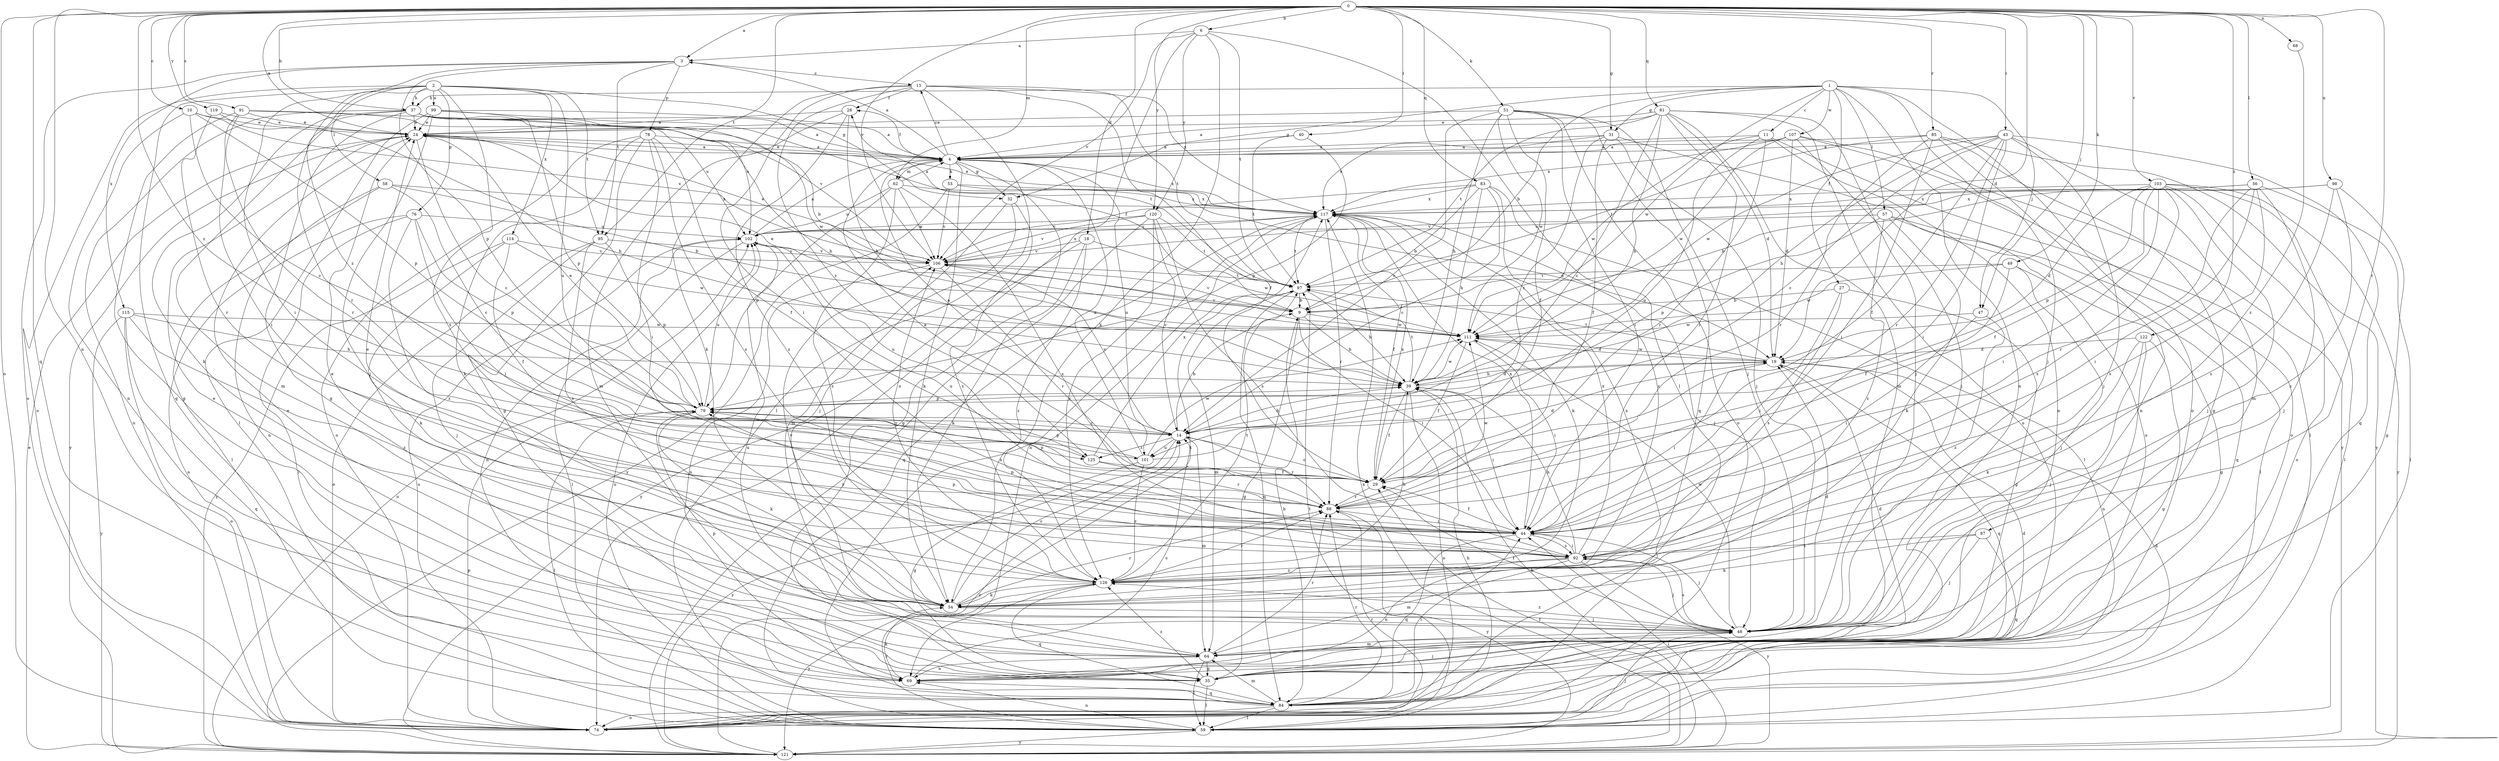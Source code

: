 strict digraph  {
0;
1;
2;
3;
4;
6;
9;
10;
11;
13;
14;
18;
19;
24;
27;
28;
29;
31;
32;
35;
37;
39;
40;
43;
44;
47;
48;
49;
51;
53;
54;
56;
57;
58;
59;
62;
64;
68;
69;
74;
76;
78;
79;
81;
83;
84;
85;
87;
88;
91;
92;
95;
97;
98;
99;
101;
102;
103;
106;
107;
111;
114;
115;
117;
119;
120;
121;
122;
125;
126;
0 -> 3  [label=a];
0 -> 6  [label=b];
0 -> 10  [label=c];
0 -> 18  [label=d];
0 -> 19  [label=d];
0 -> 24  [label=e];
0 -> 31  [label=g];
0 -> 37  [label=h];
0 -> 40  [label=i];
0 -> 43  [label=i];
0 -> 47  [label=j];
0 -> 49  [label=k];
0 -> 51  [label=k];
0 -> 56  [label=l];
0 -> 62  [label=m];
0 -> 68  [label=n];
0 -> 69  [label=n];
0 -> 74  [label=o];
0 -> 81  [label=q];
0 -> 83  [label=q];
0 -> 84  [label=q];
0 -> 85  [label=r];
0 -> 87  [label=r];
0 -> 91  [label=s];
0 -> 95  [label=t];
0 -> 98  [label=u];
0 -> 103  [label=v];
0 -> 106  [label=v];
0 -> 119  [label=y];
0 -> 120  [label=y];
0 -> 122  [label=z];
0 -> 125  [label=z];
1 -> 9  [label=b];
1 -> 11  [label=c];
1 -> 27  [label=f];
1 -> 31  [label=g];
1 -> 32  [label=g];
1 -> 37  [label=h];
1 -> 47  [label=j];
1 -> 48  [label=j];
1 -> 57  [label=l];
1 -> 69  [label=n];
1 -> 74  [label=o];
1 -> 107  [label=w];
1 -> 111  [label=w];
2 -> 32  [label=g];
2 -> 37  [label=h];
2 -> 44  [label=i];
2 -> 58  [label=l];
2 -> 74  [label=o];
2 -> 76  [label=p];
2 -> 84  [label=q];
2 -> 88  [label=r];
2 -> 92  [label=s];
2 -> 95  [label=t];
2 -> 99  [label=u];
2 -> 101  [label=u];
2 -> 114  [label=x];
3 -> 13  [label=c];
3 -> 74  [label=o];
3 -> 78  [label=p];
3 -> 79  [label=p];
3 -> 95  [label=t];
3 -> 115  [label=x];
3 -> 125  [label=z];
4 -> 3  [label=a];
4 -> 13  [label=c];
4 -> 24  [label=e];
4 -> 28  [label=f];
4 -> 32  [label=g];
4 -> 35  [label=g];
4 -> 53  [label=k];
4 -> 54  [label=k];
4 -> 62  [label=m];
4 -> 101  [label=u];
4 -> 117  [label=x];
6 -> 3  [label=a];
6 -> 54  [label=k];
6 -> 59  [label=l];
6 -> 74  [label=o];
6 -> 97  [label=t];
6 -> 106  [label=v];
6 -> 120  [label=y];
9 -> 28  [label=f];
9 -> 35  [label=g];
9 -> 39  [label=h];
9 -> 44  [label=i];
9 -> 106  [label=v];
9 -> 111  [label=w];
10 -> 14  [label=c];
10 -> 24  [label=e];
10 -> 69  [label=n];
10 -> 79  [label=p];
10 -> 106  [label=v];
11 -> 4  [label=a];
11 -> 59  [label=l];
11 -> 69  [label=n];
11 -> 88  [label=r];
11 -> 101  [label=u];
11 -> 111  [label=w];
13 -> 28  [label=f];
13 -> 29  [label=f];
13 -> 44  [label=i];
13 -> 54  [label=k];
13 -> 59  [label=l];
13 -> 97  [label=t];
13 -> 117  [label=x];
13 -> 125  [label=z];
14 -> 4  [label=a];
14 -> 9  [label=b];
14 -> 39  [label=h];
14 -> 64  [label=m];
14 -> 88  [label=r];
14 -> 101  [label=u];
14 -> 106  [label=v];
14 -> 121  [label=y];
14 -> 125  [label=z];
18 -> 54  [label=k];
18 -> 106  [label=v];
18 -> 111  [label=w];
18 -> 121  [label=y];
18 -> 126  [label=z];
19 -> 39  [label=h];
19 -> 44  [label=i];
19 -> 84  [label=q];
19 -> 97  [label=t];
19 -> 111  [label=w];
24 -> 4  [label=a];
24 -> 14  [label=c];
24 -> 121  [label=y];
27 -> 9  [label=b];
27 -> 35  [label=g];
27 -> 44  [label=i];
27 -> 92  [label=s];
28 -> 24  [label=e];
28 -> 39  [label=h];
28 -> 64  [label=m];
28 -> 126  [label=z];
29 -> 4  [label=a];
29 -> 14  [label=c];
29 -> 79  [label=p];
29 -> 88  [label=r];
29 -> 117  [label=x];
31 -> 4  [label=a];
31 -> 14  [label=c];
31 -> 29  [label=f];
31 -> 48  [label=j];
31 -> 74  [label=o];
31 -> 117  [label=x];
32 -> 48  [label=j];
32 -> 64  [label=m];
32 -> 126  [label=z];
35 -> 24  [label=e];
35 -> 48  [label=j];
35 -> 59  [label=l];
35 -> 126  [label=z];
37 -> 4  [label=a];
37 -> 9  [label=b];
37 -> 24  [label=e];
37 -> 35  [label=g];
37 -> 39  [label=h];
37 -> 54  [label=k];
37 -> 64  [label=m];
37 -> 74  [label=o];
37 -> 102  [label=u];
37 -> 111  [label=w];
39 -> 19  [label=d];
39 -> 29  [label=f];
39 -> 44  [label=i];
39 -> 74  [label=o];
39 -> 79  [label=p];
39 -> 97  [label=t];
39 -> 111  [label=w];
40 -> 4  [label=a];
40 -> 79  [label=p];
40 -> 97  [label=t];
43 -> 4  [label=a];
43 -> 14  [label=c];
43 -> 29  [label=f];
43 -> 39  [label=h];
43 -> 44  [label=i];
43 -> 48  [label=j];
43 -> 64  [label=m];
43 -> 84  [label=q];
43 -> 88  [label=r];
43 -> 111  [label=w];
44 -> 29  [label=f];
44 -> 48  [label=j];
44 -> 79  [label=p];
44 -> 84  [label=q];
44 -> 92  [label=s];
44 -> 102  [label=u];
44 -> 117  [label=x];
47 -> 44  [label=i];
47 -> 111  [label=w];
47 -> 126  [label=z];
48 -> 19  [label=d];
48 -> 29  [label=f];
48 -> 64  [label=m];
48 -> 92  [label=s];
48 -> 111  [label=w];
48 -> 126  [label=z];
49 -> 29  [label=f];
49 -> 35  [label=g];
49 -> 48  [label=j];
49 -> 97  [label=t];
49 -> 111  [label=w];
51 -> 14  [label=c];
51 -> 24  [label=e];
51 -> 29  [label=f];
51 -> 39  [label=h];
51 -> 44  [label=i];
51 -> 48  [label=j];
51 -> 74  [label=o];
51 -> 84  [label=q];
51 -> 111  [label=w];
53 -> 19  [label=d];
53 -> 106  [label=v];
53 -> 117  [label=x];
53 -> 121  [label=y];
54 -> 14  [label=c];
54 -> 24  [label=e];
54 -> 48  [label=j];
54 -> 88  [label=r];
54 -> 97  [label=t];
54 -> 106  [label=v];
54 -> 117  [label=x];
56 -> 44  [label=i];
56 -> 48  [label=j];
56 -> 59  [label=l];
56 -> 88  [label=r];
56 -> 92  [label=s];
56 -> 106  [label=v];
56 -> 117  [label=x];
57 -> 54  [label=k];
57 -> 59  [label=l];
57 -> 79  [label=p];
57 -> 84  [label=q];
57 -> 102  [label=u];
57 -> 126  [label=z];
58 -> 9  [label=b];
58 -> 14  [label=c];
58 -> 59  [label=l];
58 -> 69  [label=n];
58 -> 117  [label=x];
59 -> 19  [label=d];
59 -> 48  [label=j];
59 -> 69  [label=n];
59 -> 97  [label=t];
59 -> 102  [label=u];
59 -> 121  [label=y];
59 -> 126  [label=z];
62 -> 4  [label=a];
62 -> 79  [label=p];
62 -> 92  [label=s];
62 -> 102  [label=u];
62 -> 106  [label=v];
62 -> 117  [label=x];
62 -> 126  [label=z];
64 -> 19  [label=d];
64 -> 24  [label=e];
64 -> 35  [label=g];
64 -> 59  [label=l];
64 -> 69  [label=n];
64 -> 79  [label=p];
64 -> 88  [label=r];
64 -> 102  [label=u];
68 -> 126  [label=z];
69 -> 14  [label=c];
69 -> 54  [label=k];
69 -> 84  [label=q];
74 -> 39  [label=h];
74 -> 79  [label=p];
74 -> 88  [label=r];
74 -> 102  [label=u];
76 -> 44  [label=i];
76 -> 59  [label=l];
76 -> 74  [label=o];
76 -> 79  [label=p];
76 -> 102  [label=u];
76 -> 126  [label=z];
78 -> 4  [label=a];
78 -> 29  [label=f];
78 -> 35  [label=g];
78 -> 44  [label=i];
78 -> 54  [label=k];
78 -> 74  [label=o];
78 -> 92  [label=s];
79 -> 14  [label=c];
79 -> 24  [label=e];
79 -> 54  [label=k];
79 -> 59  [label=l];
79 -> 102  [label=u];
81 -> 4  [label=a];
81 -> 14  [label=c];
81 -> 19  [label=d];
81 -> 24  [label=e];
81 -> 39  [label=h];
81 -> 44  [label=i];
81 -> 48  [label=j];
81 -> 64  [label=m];
81 -> 74  [label=o];
81 -> 97  [label=t];
83 -> 9  [label=b];
83 -> 14  [label=c];
83 -> 39  [label=h];
83 -> 59  [label=l];
83 -> 106  [label=v];
83 -> 117  [label=x];
83 -> 126  [label=z];
84 -> 9  [label=b];
84 -> 19  [label=d];
84 -> 44  [label=i];
84 -> 59  [label=l];
84 -> 64  [label=m];
84 -> 74  [label=o];
84 -> 88  [label=r];
84 -> 117  [label=x];
85 -> 4  [label=a];
85 -> 35  [label=g];
85 -> 44  [label=i];
85 -> 69  [label=n];
85 -> 88  [label=r];
85 -> 97  [label=t];
85 -> 121  [label=y];
87 -> 48  [label=j];
87 -> 54  [label=k];
87 -> 84  [label=q];
87 -> 92  [label=s];
88 -> 44  [label=i];
88 -> 111  [label=w];
88 -> 121  [label=y];
91 -> 24  [label=e];
91 -> 35  [label=g];
91 -> 44  [label=i];
91 -> 88  [label=r];
91 -> 102  [label=u];
91 -> 106  [label=v];
92 -> 24  [label=e];
92 -> 39  [label=h];
92 -> 44  [label=i];
92 -> 48  [label=j];
92 -> 64  [label=m];
92 -> 69  [label=n];
92 -> 79  [label=p];
92 -> 117  [label=x];
92 -> 121  [label=y];
92 -> 126  [label=z];
95 -> 48  [label=j];
95 -> 74  [label=o];
95 -> 79  [label=p];
95 -> 92  [label=s];
95 -> 106  [label=v];
97 -> 9  [label=b];
97 -> 39  [label=h];
97 -> 64  [label=m];
97 -> 84  [label=q];
98 -> 9  [label=b];
98 -> 35  [label=g];
98 -> 92  [label=s];
98 -> 117  [label=x];
98 -> 126  [label=z];
99 -> 4  [label=a];
99 -> 24  [label=e];
99 -> 48  [label=j];
99 -> 59  [label=l];
99 -> 79  [label=p];
99 -> 97  [label=t];
101 -> 4  [label=a];
101 -> 19  [label=d];
101 -> 35  [label=g];
101 -> 79  [label=p];
101 -> 111  [label=w];
101 -> 126  [label=z];
102 -> 4  [label=a];
102 -> 59  [label=l];
102 -> 69  [label=n];
102 -> 106  [label=v];
103 -> 19  [label=d];
103 -> 29  [label=f];
103 -> 44  [label=i];
103 -> 48  [label=j];
103 -> 59  [label=l];
103 -> 74  [label=o];
103 -> 79  [label=p];
103 -> 92  [label=s];
103 -> 117  [label=x];
103 -> 121  [label=y];
106 -> 24  [label=e];
106 -> 69  [label=n];
106 -> 88  [label=r];
106 -> 97  [label=t];
106 -> 117  [label=x];
107 -> 4  [label=a];
107 -> 19  [label=d];
107 -> 48  [label=j];
107 -> 74  [label=o];
107 -> 111  [label=w];
107 -> 117  [label=x];
107 -> 121  [label=y];
111 -> 19  [label=d];
111 -> 24  [label=e];
111 -> 29  [label=f];
111 -> 44  [label=i];
111 -> 106  [label=v];
114 -> 29  [label=f];
114 -> 54  [label=k];
114 -> 106  [label=v];
114 -> 111  [label=w];
114 -> 121  [label=y];
115 -> 39  [label=h];
115 -> 74  [label=o];
115 -> 84  [label=q];
115 -> 111  [label=w];
115 -> 121  [label=y];
115 -> 126  [label=z];
117 -> 24  [label=e];
117 -> 29  [label=f];
117 -> 48  [label=j];
117 -> 54  [label=k];
117 -> 69  [label=n];
117 -> 84  [label=q];
117 -> 88  [label=r];
117 -> 97  [label=t];
117 -> 102  [label=u];
119 -> 24  [label=e];
119 -> 39  [label=h];
119 -> 88  [label=r];
120 -> 14  [label=c];
120 -> 92  [label=s];
120 -> 97  [label=t];
120 -> 102  [label=u];
120 -> 106  [label=v];
120 -> 121  [label=y];
120 -> 126  [label=z];
121 -> 14  [label=c];
121 -> 24  [label=e];
121 -> 29  [label=f];
121 -> 39  [label=h];
121 -> 44  [label=i];
121 -> 102  [label=u];
121 -> 117  [label=x];
122 -> 19  [label=d];
122 -> 35  [label=g];
122 -> 48  [label=j];
122 -> 54  [label=k];
122 -> 69  [label=n];
125 -> 29  [label=f];
125 -> 88  [label=r];
125 -> 102  [label=u];
125 -> 117  [label=x];
126 -> 39  [label=h];
126 -> 54  [label=k];
126 -> 84  [label=q];
126 -> 88  [label=r];
126 -> 97  [label=t];
126 -> 106  [label=v];
126 -> 121  [label=y];
}
